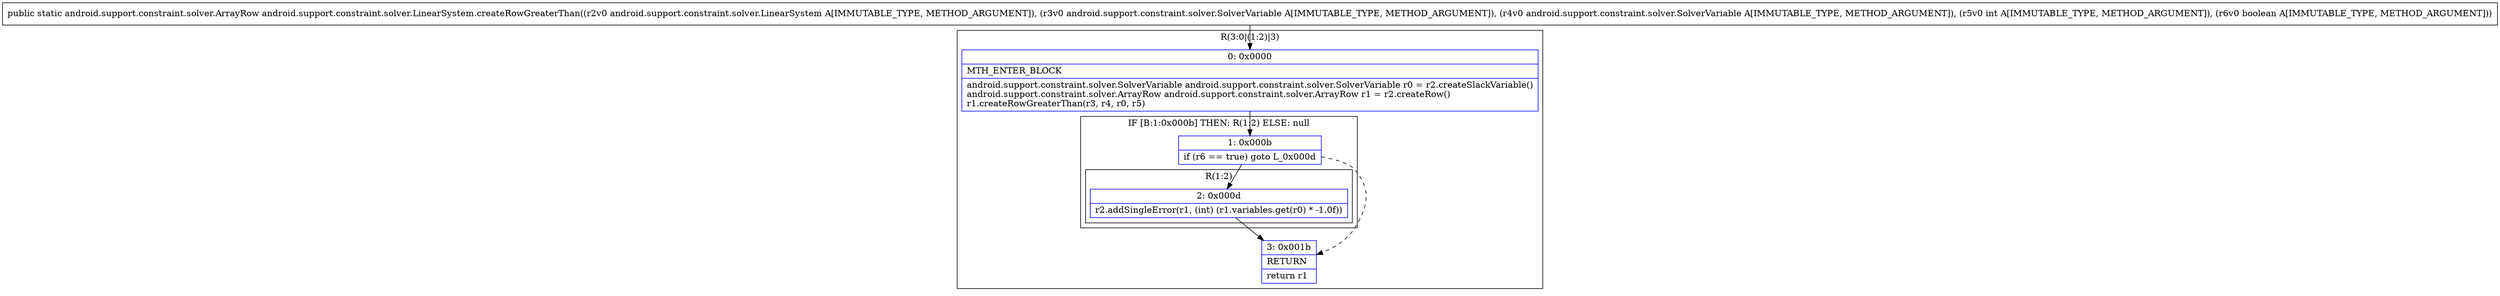 digraph "CFG forandroid.support.constraint.solver.LinearSystem.createRowGreaterThan(Landroid\/support\/constraint\/solver\/LinearSystem;Landroid\/support\/constraint\/solver\/SolverVariable;Landroid\/support\/constraint\/solver\/SolverVariable;IZ)Landroid\/support\/constraint\/solver\/ArrayRow;" {
subgraph cluster_Region_146354100 {
label = "R(3:0|(1:2)|3)";
node [shape=record,color=blue];
Node_0 [shape=record,label="{0\:\ 0x0000|MTH_ENTER_BLOCK\l|android.support.constraint.solver.SolverVariable android.support.constraint.solver.SolverVariable r0 = r2.createSlackVariable()\landroid.support.constraint.solver.ArrayRow android.support.constraint.solver.ArrayRow r1 = r2.createRow()\lr1.createRowGreaterThan(r3, r4, r0, r5)\l}"];
subgraph cluster_IfRegion_2142344546 {
label = "IF [B:1:0x000b] THEN: R(1:2) ELSE: null";
node [shape=record,color=blue];
Node_1 [shape=record,label="{1\:\ 0x000b|if (r6 == true) goto L_0x000d\l}"];
subgraph cluster_Region_181649905 {
label = "R(1:2)";
node [shape=record,color=blue];
Node_2 [shape=record,label="{2\:\ 0x000d|r2.addSingleError(r1, (int) (r1.variables.get(r0) * \-1.0f))\l}"];
}
}
Node_3 [shape=record,label="{3\:\ 0x001b|RETURN\l|return r1\l}"];
}
MethodNode[shape=record,label="{public static android.support.constraint.solver.ArrayRow android.support.constraint.solver.LinearSystem.createRowGreaterThan((r2v0 android.support.constraint.solver.LinearSystem A[IMMUTABLE_TYPE, METHOD_ARGUMENT]), (r3v0 android.support.constraint.solver.SolverVariable A[IMMUTABLE_TYPE, METHOD_ARGUMENT]), (r4v0 android.support.constraint.solver.SolverVariable A[IMMUTABLE_TYPE, METHOD_ARGUMENT]), (r5v0 int A[IMMUTABLE_TYPE, METHOD_ARGUMENT]), (r6v0 boolean A[IMMUTABLE_TYPE, METHOD_ARGUMENT])) }"];
MethodNode -> Node_0;
Node_0 -> Node_1;
Node_1 -> Node_2;
Node_1 -> Node_3[style=dashed];
Node_2 -> Node_3;
}

